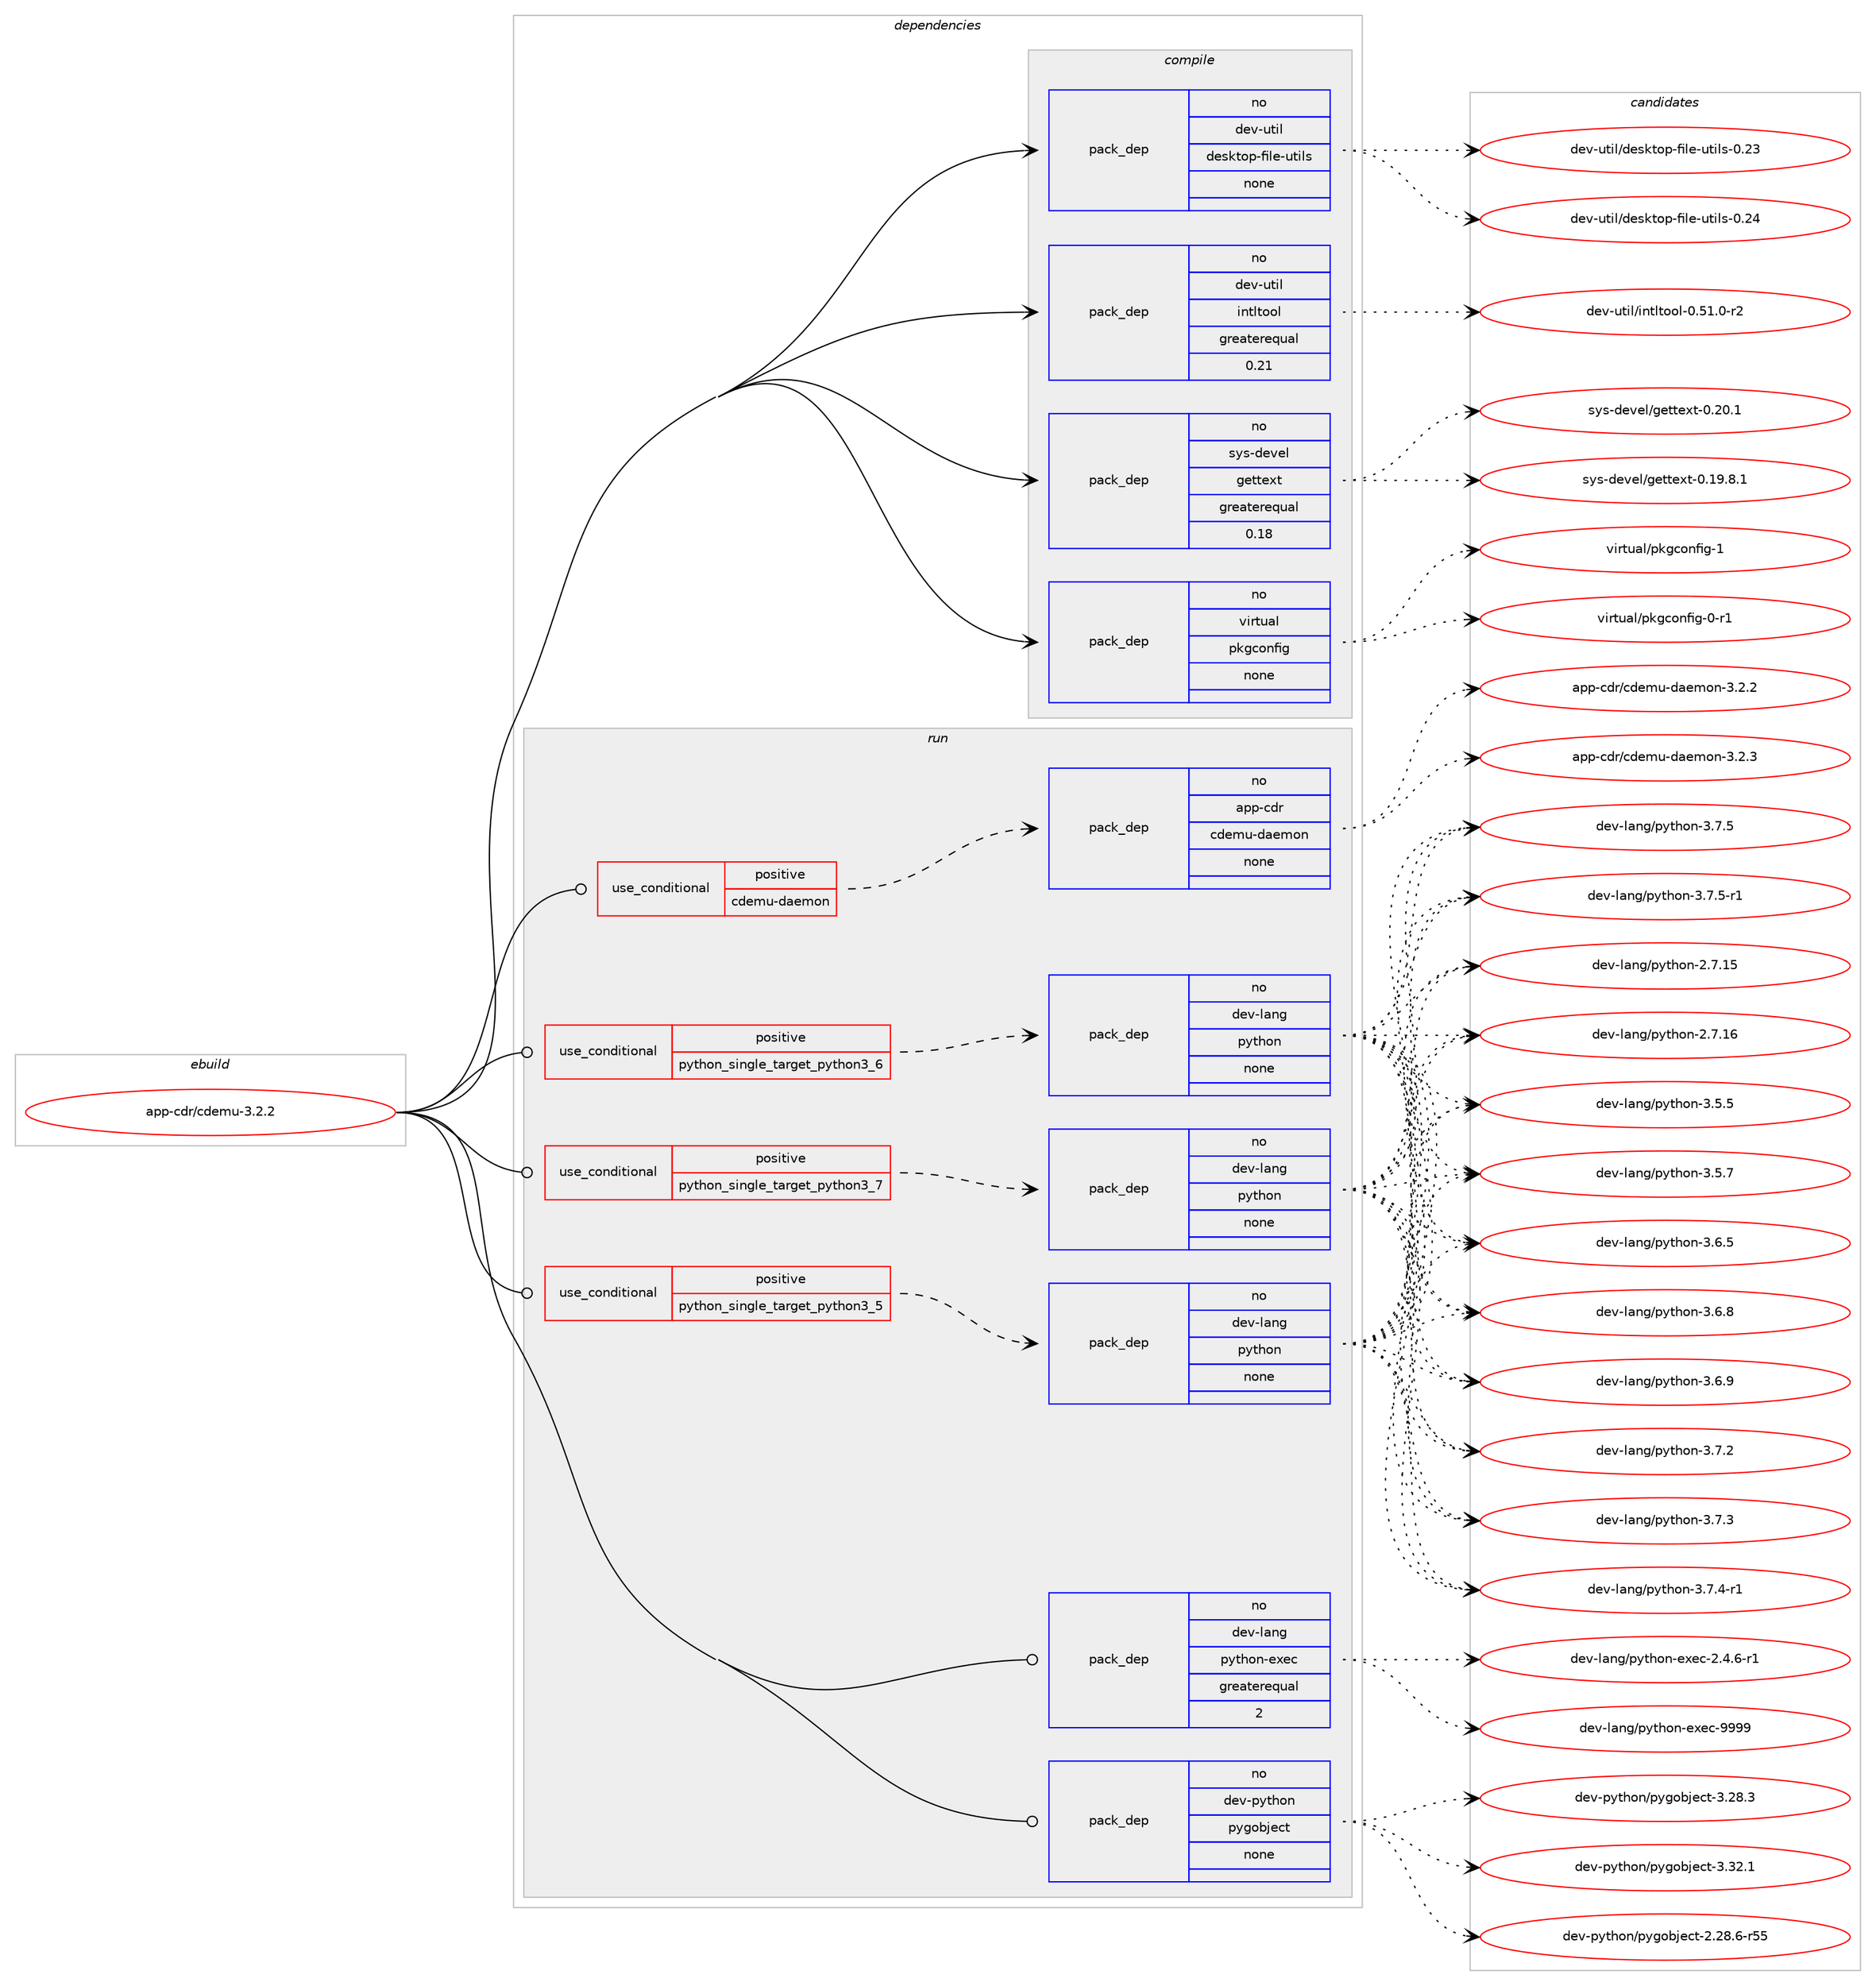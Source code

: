 digraph prolog {

# *************
# Graph options
# *************

newrank=true;
concentrate=true;
compound=true;
graph [rankdir=LR,fontname=Helvetica,fontsize=10,ranksep=1.5];#, ranksep=2.5, nodesep=0.2];
edge  [arrowhead=vee];
node  [fontname=Helvetica,fontsize=10];

# **********
# The ebuild
# **********

subgraph cluster_leftcol {
color=gray;
rank=same;
label=<<i>ebuild</i>>;
id [label="app-cdr/cdemu-3.2.2", color=red, width=4, href="../app-cdr/cdemu-3.2.2.svg"];
}

# ****************
# The dependencies
# ****************

subgraph cluster_midcol {
color=gray;
label=<<i>dependencies</i>>;
subgraph cluster_compile {
fillcolor="#eeeeee";
style=filled;
label=<<i>compile</i>>;
subgraph pack353492 {
dependency475649 [label=<<TABLE BORDER="0" CELLBORDER="1" CELLSPACING="0" CELLPADDING="4" WIDTH="220"><TR><TD ROWSPAN="6" CELLPADDING="30">pack_dep</TD></TR><TR><TD WIDTH="110">no</TD></TR><TR><TD>dev-util</TD></TR><TR><TD>desktop-file-utils</TD></TR><TR><TD>none</TD></TR><TR><TD></TD></TR></TABLE>>, shape=none, color=blue];
}
id:e -> dependency475649:w [weight=20,style="solid",arrowhead="vee"];
subgraph pack353493 {
dependency475650 [label=<<TABLE BORDER="0" CELLBORDER="1" CELLSPACING="0" CELLPADDING="4" WIDTH="220"><TR><TD ROWSPAN="6" CELLPADDING="30">pack_dep</TD></TR><TR><TD WIDTH="110">no</TD></TR><TR><TD>dev-util</TD></TR><TR><TD>intltool</TD></TR><TR><TD>greaterequal</TD></TR><TR><TD>0.21</TD></TR></TABLE>>, shape=none, color=blue];
}
id:e -> dependency475650:w [weight=20,style="solid",arrowhead="vee"];
subgraph pack353494 {
dependency475651 [label=<<TABLE BORDER="0" CELLBORDER="1" CELLSPACING="0" CELLPADDING="4" WIDTH="220"><TR><TD ROWSPAN="6" CELLPADDING="30">pack_dep</TD></TR><TR><TD WIDTH="110">no</TD></TR><TR><TD>sys-devel</TD></TR><TR><TD>gettext</TD></TR><TR><TD>greaterequal</TD></TR><TR><TD>0.18</TD></TR></TABLE>>, shape=none, color=blue];
}
id:e -> dependency475651:w [weight=20,style="solid",arrowhead="vee"];
subgraph pack353495 {
dependency475652 [label=<<TABLE BORDER="0" CELLBORDER="1" CELLSPACING="0" CELLPADDING="4" WIDTH="220"><TR><TD ROWSPAN="6" CELLPADDING="30">pack_dep</TD></TR><TR><TD WIDTH="110">no</TD></TR><TR><TD>virtual</TD></TR><TR><TD>pkgconfig</TD></TR><TR><TD>none</TD></TR><TR><TD></TD></TR></TABLE>>, shape=none, color=blue];
}
id:e -> dependency475652:w [weight=20,style="solid",arrowhead="vee"];
}
subgraph cluster_compileandrun {
fillcolor="#eeeeee";
style=filled;
label=<<i>compile and run</i>>;
}
subgraph cluster_run {
fillcolor="#eeeeee";
style=filled;
label=<<i>run</i>>;
subgraph cond113521 {
dependency475653 [label=<<TABLE BORDER="0" CELLBORDER="1" CELLSPACING="0" CELLPADDING="4"><TR><TD ROWSPAN="3" CELLPADDING="10">use_conditional</TD></TR><TR><TD>positive</TD></TR><TR><TD>cdemu-daemon</TD></TR></TABLE>>, shape=none, color=red];
subgraph pack353496 {
dependency475654 [label=<<TABLE BORDER="0" CELLBORDER="1" CELLSPACING="0" CELLPADDING="4" WIDTH="220"><TR><TD ROWSPAN="6" CELLPADDING="30">pack_dep</TD></TR><TR><TD WIDTH="110">no</TD></TR><TR><TD>app-cdr</TD></TR><TR><TD>cdemu-daemon</TD></TR><TR><TD>none</TD></TR><TR><TD></TD></TR></TABLE>>, shape=none, color=blue];
}
dependency475653:e -> dependency475654:w [weight=20,style="dashed",arrowhead="vee"];
}
id:e -> dependency475653:w [weight=20,style="solid",arrowhead="odot"];
subgraph cond113522 {
dependency475655 [label=<<TABLE BORDER="0" CELLBORDER="1" CELLSPACING="0" CELLPADDING="4"><TR><TD ROWSPAN="3" CELLPADDING="10">use_conditional</TD></TR><TR><TD>positive</TD></TR><TR><TD>python_single_target_python3_5</TD></TR></TABLE>>, shape=none, color=red];
subgraph pack353497 {
dependency475656 [label=<<TABLE BORDER="0" CELLBORDER="1" CELLSPACING="0" CELLPADDING="4" WIDTH="220"><TR><TD ROWSPAN="6" CELLPADDING="30">pack_dep</TD></TR><TR><TD WIDTH="110">no</TD></TR><TR><TD>dev-lang</TD></TR><TR><TD>python</TD></TR><TR><TD>none</TD></TR><TR><TD></TD></TR></TABLE>>, shape=none, color=blue];
}
dependency475655:e -> dependency475656:w [weight=20,style="dashed",arrowhead="vee"];
}
id:e -> dependency475655:w [weight=20,style="solid",arrowhead="odot"];
subgraph cond113523 {
dependency475657 [label=<<TABLE BORDER="0" CELLBORDER="1" CELLSPACING="0" CELLPADDING="4"><TR><TD ROWSPAN="3" CELLPADDING="10">use_conditional</TD></TR><TR><TD>positive</TD></TR><TR><TD>python_single_target_python3_6</TD></TR></TABLE>>, shape=none, color=red];
subgraph pack353498 {
dependency475658 [label=<<TABLE BORDER="0" CELLBORDER="1" CELLSPACING="0" CELLPADDING="4" WIDTH="220"><TR><TD ROWSPAN="6" CELLPADDING="30">pack_dep</TD></TR><TR><TD WIDTH="110">no</TD></TR><TR><TD>dev-lang</TD></TR><TR><TD>python</TD></TR><TR><TD>none</TD></TR><TR><TD></TD></TR></TABLE>>, shape=none, color=blue];
}
dependency475657:e -> dependency475658:w [weight=20,style="dashed",arrowhead="vee"];
}
id:e -> dependency475657:w [weight=20,style="solid",arrowhead="odot"];
subgraph cond113524 {
dependency475659 [label=<<TABLE BORDER="0" CELLBORDER="1" CELLSPACING="0" CELLPADDING="4"><TR><TD ROWSPAN="3" CELLPADDING="10">use_conditional</TD></TR><TR><TD>positive</TD></TR><TR><TD>python_single_target_python3_7</TD></TR></TABLE>>, shape=none, color=red];
subgraph pack353499 {
dependency475660 [label=<<TABLE BORDER="0" CELLBORDER="1" CELLSPACING="0" CELLPADDING="4" WIDTH="220"><TR><TD ROWSPAN="6" CELLPADDING="30">pack_dep</TD></TR><TR><TD WIDTH="110">no</TD></TR><TR><TD>dev-lang</TD></TR><TR><TD>python</TD></TR><TR><TD>none</TD></TR><TR><TD></TD></TR></TABLE>>, shape=none, color=blue];
}
dependency475659:e -> dependency475660:w [weight=20,style="dashed",arrowhead="vee"];
}
id:e -> dependency475659:w [weight=20,style="solid",arrowhead="odot"];
subgraph pack353500 {
dependency475661 [label=<<TABLE BORDER="0" CELLBORDER="1" CELLSPACING="0" CELLPADDING="4" WIDTH="220"><TR><TD ROWSPAN="6" CELLPADDING="30">pack_dep</TD></TR><TR><TD WIDTH="110">no</TD></TR><TR><TD>dev-lang</TD></TR><TR><TD>python-exec</TD></TR><TR><TD>greaterequal</TD></TR><TR><TD>2</TD></TR></TABLE>>, shape=none, color=blue];
}
id:e -> dependency475661:w [weight=20,style="solid",arrowhead="odot"];
subgraph pack353501 {
dependency475662 [label=<<TABLE BORDER="0" CELLBORDER="1" CELLSPACING="0" CELLPADDING="4" WIDTH="220"><TR><TD ROWSPAN="6" CELLPADDING="30">pack_dep</TD></TR><TR><TD WIDTH="110">no</TD></TR><TR><TD>dev-python</TD></TR><TR><TD>pygobject</TD></TR><TR><TD>none</TD></TR><TR><TD></TD></TR></TABLE>>, shape=none, color=blue];
}
id:e -> dependency475662:w [weight=20,style="solid",arrowhead="odot"];
}
}

# **************
# The candidates
# **************

subgraph cluster_choices {
rank=same;
color=gray;
label=<<i>candidates</i>>;

subgraph choice353492 {
color=black;
nodesep=1;
choice100101118451171161051084710010111510711611111245102105108101451171161051081154548465051 [label="dev-util/desktop-file-utils-0.23", color=red, width=4,href="../dev-util/desktop-file-utils-0.23.svg"];
choice100101118451171161051084710010111510711611111245102105108101451171161051081154548465052 [label="dev-util/desktop-file-utils-0.24", color=red, width=4,href="../dev-util/desktop-file-utils-0.24.svg"];
dependency475649:e -> choice100101118451171161051084710010111510711611111245102105108101451171161051081154548465051:w [style=dotted,weight="100"];
dependency475649:e -> choice100101118451171161051084710010111510711611111245102105108101451171161051081154548465052:w [style=dotted,weight="100"];
}
subgraph choice353493 {
color=black;
nodesep=1;
choice1001011184511711610510847105110116108116111111108454846534946484511450 [label="dev-util/intltool-0.51.0-r2", color=red, width=4,href="../dev-util/intltool-0.51.0-r2.svg"];
dependency475650:e -> choice1001011184511711610510847105110116108116111111108454846534946484511450:w [style=dotted,weight="100"];
}
subgraph choice353494 {
color=black;
nodesep=1;
choice1151211154510010111810110847103101116116101120116454846495746564649 [label="sys-devel/gettext-0.19.8.1", color=red, width=4,href="../sys-devel/gettext-0.19.8.1.svg"];
choice115121115451001011181011084710310111611610112011645484650484649 [label="sys-devel/gettext-0.20.1", color=red, width=4,href="../sys-devel/gettext-0.20.1.svg"];
dependency475651:e -> choice1151211154510010111810110847103101116116101120116454846495746564649:w [style=dotted,weight="100"];
dependency475651:e -> choice115121115451001011181011084710310111611610112011645484650484649:w [style=dotted,weight="100"];
}
subgraph choice353495 {
color=black;
nodesep=1;
choice11810511411611797108471121071039911111010210510345484511449 [label="virtual/pkgconfig-0-r1", color=red, width=4,href="../virtual/pkgconfig-0-r1.svg"];
choice1181051141161179710847112107103991111101021051034549 [label="virtual/pkgconfig-1", color=red, width=4,href="../virtual/pkgconfig-1.svg"];
dependency475652:e -> choice11810511411611797108471121071039911111010210510345484511449:w [style=dotted,weight="100"];
dependency475652:e -> choice1181051141161179710847112107103991111101021051034549:w [style=dotted,weight="100"];
}
subgraph choice353496 {
color=black;
nodesep=1;
choice97112112459910011447991001011091174510097101109111110455146504650 [label="app-cdr/cdemu-daemon-3.2.2", color=red, width=4,href="../app-cdr/cdemu-daemon-3.2.2.svg"];
choice97112112459910011447991001011091174510097101109111110455146504651 [label="app-cdr/cdemu-daemon-3.2.3", color=red, width=4,href="../app-cdr/cdemu-daemon-3.2.3.svg"];
dependency475654:e -> choice97112112459910011447991001011091174510097101109111110455146504650:w [style=dotted,weight="100"];
dependency475654:e -> choice97112112459910011447991001011091174510097101109111110455146504651:w [style=dotted,weight="100"];
}
subgraph choice353497 {
color=black;
nodesep=1;
choice10010111845108971101034711212111610411111045504655464953 [label="dev-lang/python-2.7.15", color=red, width=4,href="../dev-lang/python-2.7.15.svg"];
choice10010111845108971101034711212111610411111045504655464954 [label="dev-lang/python-2.7.16", color=red, width=4,href="../dev-lang/python-2.7.16.svg"];
choice100101118451089711010347112121116104111110455146534653 [label="dev-lang/python-3.5.5", color=red, width=4,href="../dev-lang/python-3.5.5.svg"];
choice100101118451089711010347112121116104111110455146534655 [label="dev-lang/python-3.5.7", color=red, width=4,href="../dev-lang/python-3.5.7.svg"];
choice100101118451089711010347112121116104111110455146544653 [label="dev-lang/python-3.6.5", color=red, width=4,href="../dev-lang/python-3.6.5.svg"];
choice100101118451089711010347112121116104111110455146544656 [label="dev-lang/python-3.6.8", color=red, width=4,href="../dev-lang/python-3.6.8.svg"];
choice100101118451089711010347112121116104111110455146544657 [label="dev-lang/python-3.6.9", color=red, width=4,href="../dev-lang/python-3.6.9.svg"];
choice100101118451089711010347112121116104111110455146554650 [label="dev-lang/python-3.7.2", color=red, width=4,href="../dev-lang/python-3.7.2.svg"];
choice100101118451089711010347112121116104111110455146554651 [label="dev-lang/python-3.7.3", color=red, width=4,href="../dev-lang/python-3.7.3.svg"];
choice1001011184510897110103471121211161041111104551465546524511449 [label="dev-lang/python-3.7.4-r1", color=red, width=4,href="../dev-lang/python-3.7.4-r1.svg"];
choice100101118451089711010347112121116104111110455146554653 [label="dev-lang/python-3.7.5", color=red, width=4,href="../dev-lang/python-3.7.5.svg"];
choice1001011184510897110103471121211161041111104551465546534511449 [label="dev-lang/python-3.7.5-r1", color=red, width=4,href="../dev-lang/python-3.7.5-r1.svg"];
dependency475656:e -> choice10010111845108971101034711212111610411111045504655464953:w [style=dotted,weight="100"];
dependency475656:e -> choice10010111845108971101034711212111610411111045504655464954:w [style=dotted,weight="100"];
dependency475656:e -> choice100101118451089711010347112121116104111110455146534653:w [style=dotted,weight="100"];
dependency475656:e -> choice100101118451089711010347112121116104111110455146534655:w [style=dotted,weight="100"];
dependency475656:e -> choice100101118451089711010347112121116104111110455146544653:w [style=dotted,weight="100"];
dependency475656:e -> choice100101118451089711010347112121116104111110455146544656:w [style=dotted,weight="100"];
dependency475656:e -> choice100101118451089711010347112121116104111110455146544657:w [style=dotted,weight="100"];
dependency475656:e -> choice100101118451089711010347112121116104111110455146554650:w [style=dotted,weight="100"];
dependency475656:e -> choice100101118451089711010347112121116104111110455146554651:w [style=dotted,weight="100"];
dependency475656:e -> choice1001011184510897110103471121211161041111104551465546524511449:w [style=dotted,weight="100"];
dependency475656:e -> choice100101118451089711010347112121116104111110455146554653:w [style=dotted,weight="100"];
dependency475656:e -> choice1001011184510897110103471121211161041111104551465546534511449:w [style=dotted,weight="100"];
}
subgraph choice353498 {
color=black;
nodesep=1;
choice10010111845108971101034711212111610411111045504655464953 [label="dev-lang/python-2.7.15", color=red, width=4,href="../dev-lang/python-2.7.15.svg"];
choice10010111845108971101034711212111610411111045504655464954 [label="dev-lang/python-2.7.16", color=red, width=4,href="../dev-lang/python-2.7.16.svg"];
choice100101118451089711010347112121116104111110455146534653 [label="dev-lang/python-3.5.5", color=red, width=4,href="../dev-lang/python-3.5.5.svg"];
choice100101118451089711010347112121116104111110455146534655 [label="dev-lang/python-3.5.7", color=red, width=4,href="../dev-lang/python-3.5.7.svg"];
choice100101118451089711010347112121116104111110455146544653 [label="dev-lang/python-3.6.5", color=red, width=4,href="../dev-lang/python-3.6.5.svg"];
choice100101118451089711010347112121116104111110455146544656 [label="dev-lang/python-3.6.8", color=red, width=4,href="../dev-lang/python-3.6.8.svg"];
choice100101118451089711010347112121116104111110455146544657 [label="dev-lang/python-3.6.9", color=red, width=4,href="../dev-lang/python-3.6.9.svg"];
choice100101118451089711010347112121116104111110455146554650 [label="dev-lang/python-3.7.2", color=red, width=4,href="../dev-lang/python-3.7.2.svg"];
choice100101118451089711010347112121116104111110455146554651 [label="dev-lang/python-3.7.3", color=red, width=4,href="../dev-lang/python-3.7.3.svg"];
choice1001011184510897110103471121211161041111104551465546524511449 [label="dev-lang/python-3.7.4-r1", color=red, width=4,href="../dev-lang/python-3.7.4-r1.svg"];
choice100101118451089711010347112121116104111110455146554653 [label="dev-lang/python-3.7.5", color=red, width=4,href="../dev-lang/python-3.7.5.svg"];
choice1001011184510897110103471121211161041111104551465546534511449 [label="dev-lang/python-3.7.5-r1", color=red, width=4,href="../dev-lang/python-3.7.5-r1.svg"];
dependency475658:e -> choice10010111845108971101034711212111610411111045504655464953:w [style=dotted,weight="100"];
dependency475658:e -> choice10010111845108971101034711212111610411111045504655464954:w [style=dotted,weight="100"];
dependency475658:e -> choice100101118451089711010347112121116104111110455146534653:w [style=dotted,weight="100"];
dependency475658:e -> choice100101118451089711010347112121116104111110455146534655:w [style=dotted,weight="100"];
dependency475658:e -> choice100101118451089711010347112121116104111110455146544653:w [style=dotted,weight="100"];
dependency475658:e -> choice100101118451089711010347112121116104111110455146544656:w [style=dotted,weight="100"];
dependency475658:e -> choice100101118451089711010347112121116104111110455146544657:w [style=dotted,weight="100"];
dependency475658:e -> choice100101118451089711010347112121116104111110455146554650:w [style=dotted,weight="100"];
dependency475658:e -> choice100101118451089711010347112121116104111110455146554651:w [style=dotted,weight="100"];
dependency475658:e -> choice1001011184510897110103471121211161041111104551465546524511449:w [style=dotted,weight="100"];
dependency475658:e -> choice100101118451089711010347112121116104111110455146554653:w [style=dotted,weight="100"];
dependency475658:e -> choice1001011184510897110103471121211161041111104551465546534511449:w [style=dotted,weight="100"];
}
subgraph choice353499 {
color=black;
nodesep=1;
choice10010111845108971101034711212111610411111045504655464953 [label="dev-lang/python-2.7.15", color=red, width=4,href="../dev-lang/python-2.7.15.svg"];
choice10010111845108971101034711212111610411111045504655464954 [label="dev-lang/python-2.7.16", color=red, width=4,href="../dev-lang/python-2.7.16.svg"];
choice100101118451089711010347112121116104111110455146534653 [label="dev-lang/python-3.5.5", color=red, width=4,href="../dev-lang/python-3.5.5.svg"];
choice100101118451089711010347112121116104111110455146534655 [label="dev-lang/python-3.5.7", color=red, width=4,href="../dev-lang/python-3.5.7.svg"];
choice100101118451089711010347112121116104111110455146544653 [label="dev-lang/python-3.6.5", color=red, width=4,href="../dev-lang/python-3.6.5.svg"];
choice100101118451089711010347112121116104111110455146544656 [label="dev-lang/python-3.6.8", color=red, width=4,href="../dev-lang/python-3.6.8.svg"];
choice100101118451089711010347112121116104111110455146544657 [label="dev-lang/python-3.6.9", color=red, width=4,href="../dev-lang/python-3.6.9.svg"];
choice100101118451089711010347112121116104111110455146554650 [label="dev-lang/python-3.7.2", color=red, width=4,href="../dev-lang/python-3.7.2.svg"];
choice100101118451089711010347112121116104111110455146554651 [label="dev-lang/python-3.7.3", color=red, width=4,href="../dev-lang/python-3.7.3.svg"];
choice1001011184510897110103471121211161041111104551465546524511449 [label="dev-lang/python-3.7.4-r1", color=red, width=4,href="../dev-lang/python-3.7.4-r1.svg"];
choice100101118451089711010347112121116104111110455146554653 [label="dev-lang/python-3.7.5", color=red, width=4,href="../dev-lang/python-3.7.5.svg"];
choice1001011184510897110103471121211161041111104551465546534511449 [label="dev-lang/python-3.7.5-r1", color=red, width=4,href="../dev-lang/python-3.7.5-r1.svg"];
dependency475660:e -> choice10010111845108971101034711212111610411111045504655464953:w [style=dotted,weight="100"];
dependency475660:e -> choice10010111845108971101034711212111610411111045504655464954:w [style=dotted,weight="100"];
dependency475660:e -> choice100101118451089711010347112121116104111110455146534653:w [style=dotted,weight="100"];
dependency475660:e -> choice100101118451089711010347112121116104111110455146534655:w [style=dotted,weight="100"];
dependency475660:e -> choice100101118451089711010347112121116104111110455146544653:w [style=dotted,weight="100"];
dependency475660:e -> choice100101118451089711010347112121116104111110455146544656:w [style=dotted,weight="100"];
dependency475660:e -> choice100101118451089711010347112121116104111110455146544657:w [style=dotted,weight="100"];
dependency475660:e -> choice100101118451089711010347112121116104111110455146554650:w [style=dotted,weight="100"];
dependency475660:e -> choice100101118451089711010347112121116104111110455146554651:w [style=dotted,weight="100"];
dependency475660:e -> choice1001011184510897110103471121211161041111104551465546524511449:w [style=dotted,weight="100"];
dependency475660:e -> choice100101118451089711010347112121116104111110455146554653:w [style=dotted,weight="100"];
dependency475660:e -> choice1001011184510897110103471121211161041111104551465546534511449:w [style=dotted,weight="100"];
}
subgraph choice353500 {
color=black;
nodesep=1;
choice10010111845108971101034711212111610411111045101120101994550465246544511449 [label="dev-lang/python-exec-2.4.6-r1", color=red, width=4,href="../dev-lang/python-exec-2.4.6-r1.svg"];
choice10010111845108971101034711212111610411111045101120101994557575757 [label="dev-lang/python-exec-9999", color=red, width=4,href="../dev-lang/python-exec-9999.svg"];
dependency475661:e -> choice10010111845108971101034711212111610411111045101120101994550465246544511449:w [style=dotted,weight="100"];
dependency475661:e -> choice10010111845108971101034711212111610411111045101120101994557575757:w [style=dotted,weight="100"];
}
subgraph choice353501 {
color=black;
nodesep=1;
choice1001011184511212111610411111047112121103111981061019911645504650564654451145353 [label="dev-python/pygobject-2.28.6-r55", color=red, width=4,href="../dev-python/pygobject-2.28.6-r55.svg"];
choice1001011184511212111610411111047112121103111981061019911645514650564651 [label="dev-python/pygobject-3.28.3", color=red, width=4,href="../dev-python/pygobject-3.28.3.svg"];
choice1001011184511212111610411111047112121103111981061019911645514651504649 [label="dev-python/pygobject-3.32.1", color=red, width=4,href="../dev-python/pygobject-3.32.1.svg"];
dependency475662:e -> choice1001011184511212111610411111047112121103111981061019911645504650564654451145353:w [style=dotted,weight="100"];
dependency475662:e -> choice1001011184511212111610411111047112121103111981061019911645514650564651:w [style=dotted,weight="100"];
dependency475662:e -> choice1001011184511212111610411111047112121103111981061019911645514651504649:w [style=dotted,weight="100"];
}
}

}
